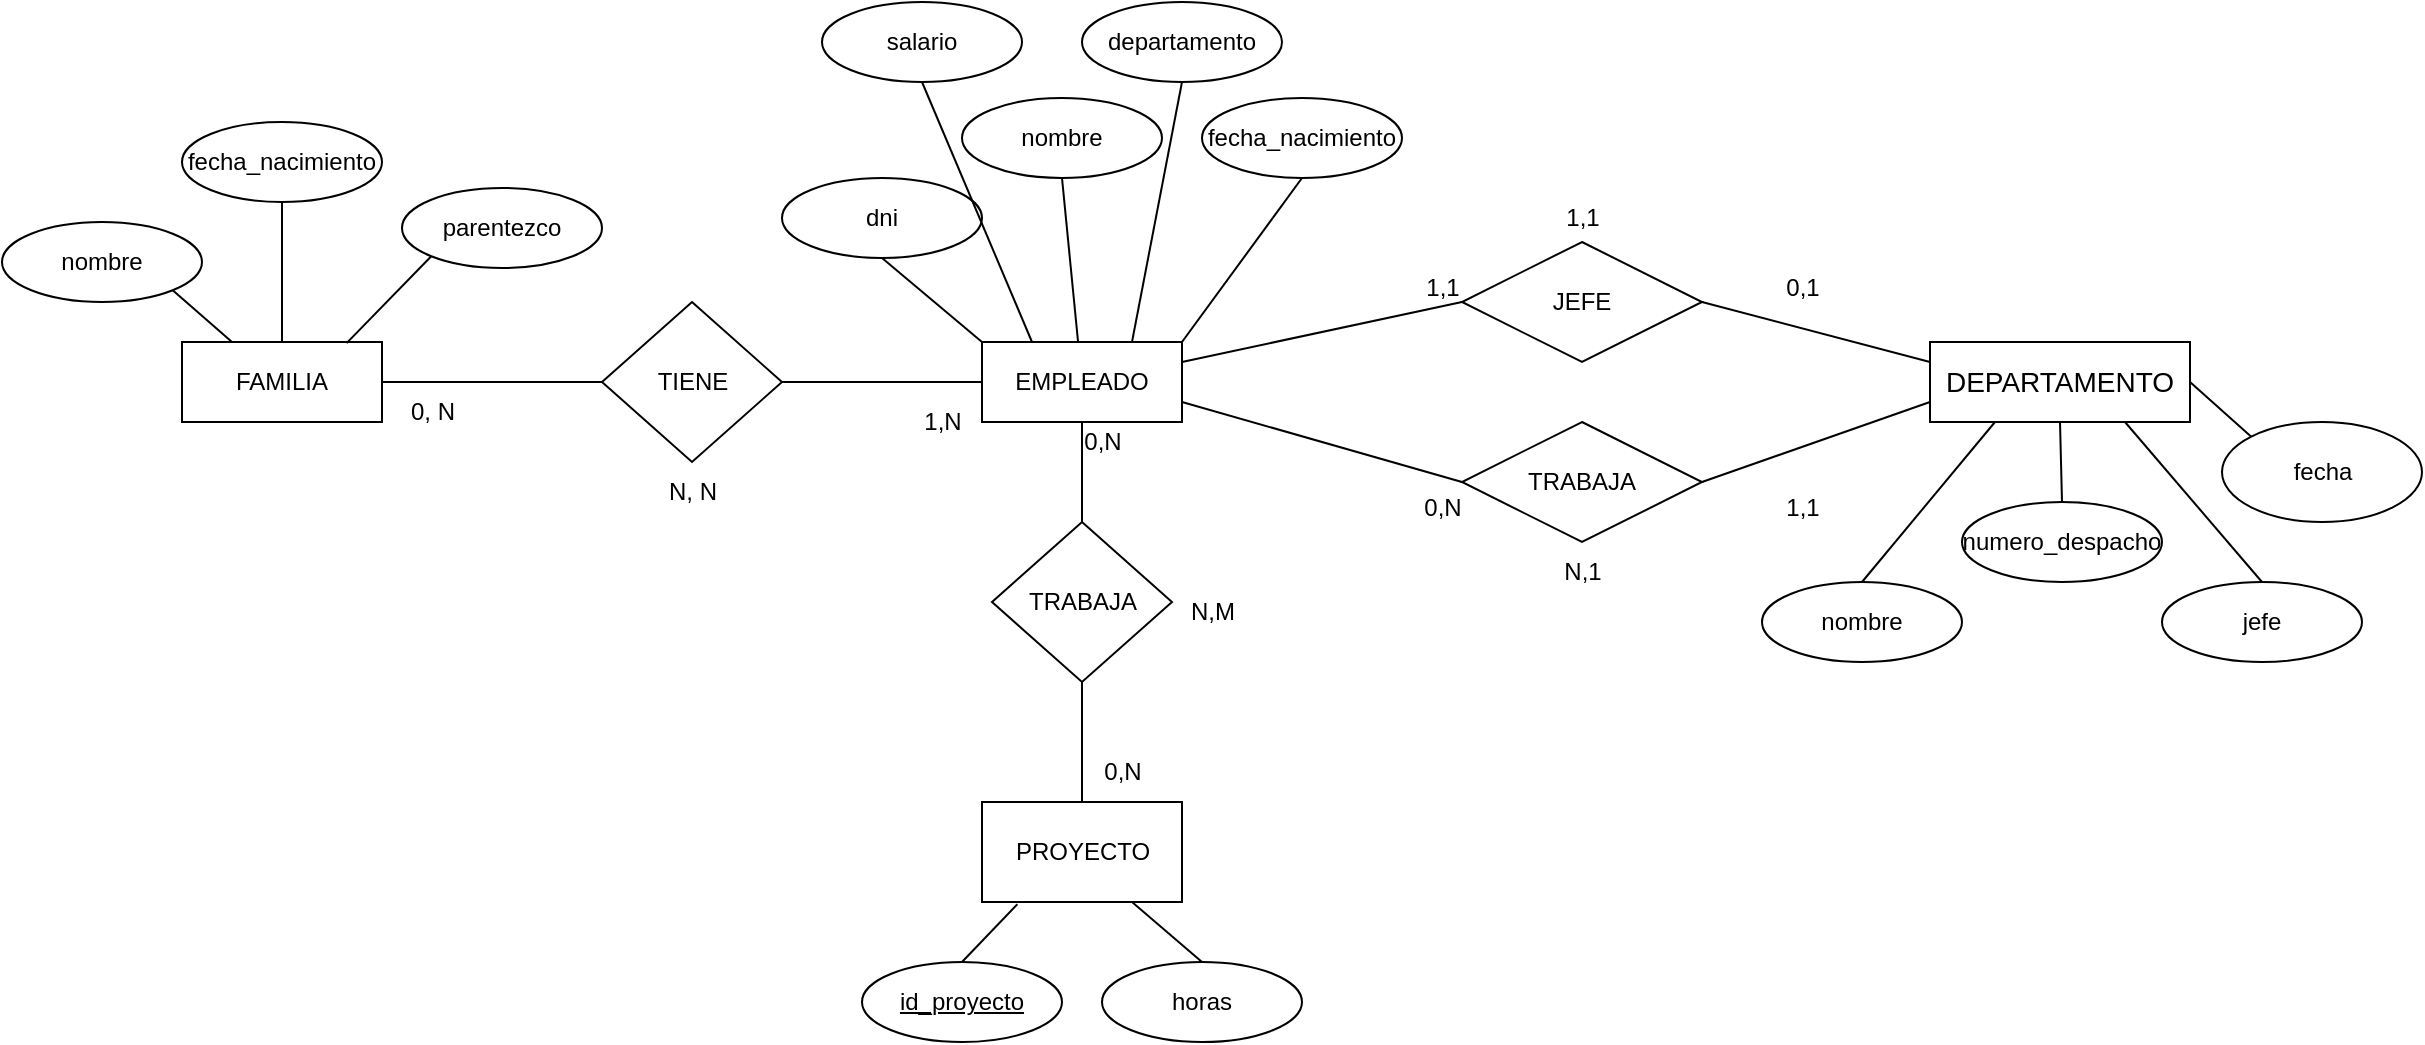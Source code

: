 <mxfile>
    <diagram id="hVuhE_eu6zfQI_iPKAnY" name="Página-1">
        <mxGraphModel dx="2243" dy="841" grid="1" gridSize="10" guides="1" tooltips="1" connect="1" arrows="1" fold="1" page="1" pageScale="1" pageWidth="827" pageHeight="1169" math="0" shadow="0">
            <root>
                <mxCell id="0"/>
                <mxCell id="1" parent="0"/>
                <mxCell id="lrd0yAmh-5YXVnzEDWsj-8" value="TRABAJA" style="shape=rhombus;perimeter=rhombusPerimeter;whiteSpace=wrap;html=1;align=center;" parent="1" vertex="1">
                    <mxGeometry x="340" y="220" width="120" height="60" as="geometry"/>
                </mxCell>
                <mxCell id="lrd0yAmh-5YXVnzEDWsj-9" value="dni" style="ellipse;whiteSpace=wrap;html=1;align=center;" parent="1" vertex="1">
                    <mxGeometry y="98" width="100" height="40" as="geometry"/>
                </mxCell>
                <mxCell id="lrd0yAmh-5YXVnzEDWsj-10" value="nombre" style="ellipse;whiteSpace=wrap;html=1;align=center;" parent="1" vertex="1">
                    <mxGeometry x="90" y="58" width="100" height="40" as="geometry"/>
                </mxCell>
                <mxCell id="lrd0yAmh-5YXVnzEDWsj-11" value="fecha_nacimiento" style="ellipse;whiteSpace=wrap;html=1;align=center;" parent="1" vertex="1">
                    <mxGeometry x="210" y="58" width="100" height="40" as="geometry"/>
                </mxCell>
                <mxCell id="lrd0yAmh-5YXVnzEDWsj-12" value="salario" style="ellipse;whiteSpace=wrap;html=1;align=center;" parent="1" vertex="1">
                    <mxGeometry x="20" y="10" width="100" height="40" as="geometry"/>
                </mxCell>
                <mxCell id="lrd0yAmh-5YXVnzEDWsj-13" value="departamento" style="ellipse;whiteSpace=wrap;html=1;align=center;" parent="1" vertex="1">
                    <mxGeometry x="150" y="10" width="100" height="40" as="geometry"/>
                </mxCell>
                <mxCell id="lrd0yAmh-5YXVnzEDWsj-14" value="EMPLEADO" style="whiteSpace=wrap;html=1;align=center;" parent="1" vertex="1">
                    <mxGeometry x="100" y="180" width="100" height="40" as="geometry"/>
                </mxCell>
                <mxCell id="lrd0yAmh-5YXVnzEDWsj-15" value="&lt;span style=&quot;font-size: 14px;&quot;&gt;DEPARTAMENTO&lt;/span&gt;" style="whiteSpace=wrap;html=1;align=center;" parent="1" vertex="1">
                    <mxGeometry x="574" y="180" width="130" height="40" as="geometry"/>
                </mxCell>
                <mxCell id="lrd0yAmh-5YXVnzEDWsj-16" value="numero_despacho" style="ellipse;whiteSpace=wrap;html=1;align=center;" parent="1" vertex="1">
                    <mxGeometry x="590" y="260" width="100" height="40" as="geometry"/>
                </mxCell>
                <mxCell id="lrd0yAmh-5YXVnzEDWsj-17" value="nombre" style="ellipse;whiteSpace=wrap;html=1;align=center;" parent="1" vertex="1">
                    <mxGeometry x="490" y="300" width="100" height="40" as="geometry"/>
                </mxCell>
                <mxCell id="lrd0yAmh-5YXVnzEDWsj-18" value="jefe" style="ellipse;whiteSpace=wrap;html=1;align=center;" parent="1" vertex="1">
                    <mxGeometry x="690" y="300" width="100" height="40" as="geometry"/>
                </mxCell>
                <mxCell id="lrd0yAmh-5YXVnzEDWsj-19" value="JEFE" style="shape=rhombus;perimeter=rhombusPerimeter;whiteSpace=wrap;html=1;align=center;" parent="1" vertex="1">
                    <mxGeometry x="340" y="130" width="120" height="60" as="geometry"/>
                </mxCell>
                <mxCell id="lrd0yAmh-5YXVnzEDWsj-26" value="" style="endArrow=none;html=1;rounded=0;exitX=0.5;exitY=1;exitDx=0;exitDy=0;entryX=0;entryY=0;entryDx=0;entryDy=0;" parent="1" source="lrd0yAmh-5YXVnzEDWsj-9" target="lrd0yAmh-5YXVnzEDWsj-14" edge="1">
                    <mxGeometry relative="1" as="geometry">
                        <mxPoint x="50" y="150" as="sourcePoint"/>
                        <mxPoint x="210" y="150" as="targetPoint"/>
                    </mxGeometry>
                </mxCell>
                <mxCell id="lrd0yAmh-5YXVnzEDWsj-27" value="" style="endArrow=none;html=1;rounded=0;exitX=0.5;exitY=1;exitDx=0;exitDy=0;entryX=0.25;entryY=0;entryDx=0;entryDy=0;" parent="1" source="lrd0yAmh-5YXVnzEDWsj-12" target="lrd0yAmh-5YXVnzEDWsj-14" edge="1">
                    <mxGeometry relative="1" as="geometry">
                        <mxPoint x="250" y="170" as="sourcePoint"/>
                        <mxPoint x="330" y="300" as="targetPoint"/>
                    </mxGeometry>
                </mxCell>
                <mxCell id="lrd0yAmh-5YXVnzEDWsj-28" value="" style="endArrow=none;html=1;rounded=0;exitX=0.5;exitY=1;exitDx=0;exitDy=0;entryX=0.75;entryY=0;entryDx=0;entryDy=0;" parent="1" source="lrd0yAmh-5YXVnzEDWsj-13" target="lrd0yAmh-5YXVnzEDWsj-14" edge="1">
                    <mxGeometry relative="1" as="geometry">
                        <mxPoint x="290" y="160" as="sourcePoint"/>
                        <mxPoint x="370" y="290" as="targetPoint"/>
                    </mxGeometry>
                </mxCell>
                <mxCell id="lrd0yAmh-5YXVnzEDWsj-29" value="" style="endArrow=none;html=1;rounded=0;exitX=0.5;exitY=1;exitDx=0;exitDy=0;" parent="1" source="lrd0yAmh-5YXVnzEDWsj-10" target="lrd0yAmh-5YXVnzEDWsj-14" edge="1">
                    <mxGeometry relative="1" as="geometry">
                        <mxPoint x="290" y="130" as="sourcePoint"/>
                        <mxPoint x="370" y="260" as="targetPoint"/>
                    </mxGeometry>
                </mxCell>
                <mxCell id="lrd0yAmh-5YXVnzEDWsj-30" value="" style="endArrow=none;html=1;rounded=0;exitX=0.5;exitY=1;exitDx=0;exitDy=0;entryX=1;entryY=0;entryDx=0;entryDy=0;" parent="1" source="lrd0yAmh-5YXVnzEDWsj-11" target="lrd0yAmh-5YXVnzEDWsj-14" edge="1">
                    <mxGeometry relative="1" as="geometry">
                        <mxPoint x="390" y="90" as="sourcePoint"/>
                        <mxPoint x="470" y="220" as="targetPoint"/>
                    </mxGeometry>
                </mxCell>
                <mxCell id="lrd0yAmh-5YXVnzEDWsj-31" value="" style="endArrow=none;html=1;rounded=0;exitX=0.5;exitY=1;exitDx=0;exitDy=0;entryX=0.5;entryY=0;entryDx=0;entryDy=0;" parent="1" source="lrd0yAmh-5YXVnzEDWsj-15" target="lrd0yAmh-5YXVnzEDWsj-16" edge="1">
                    <mxGeometry relative="1" as="geometry">
                        <mxPoint x="580" y="370" as="sourcePoint"/>
                        <mxPoint x="660" y="500" as="targetPoint"/>
                    </mxGeometry>
                </mxCell>
                <mxCell id="lrd0yAmh-5YXVnzEDWsj-32" value="" style="endArrow=none;html=1;rounded=0;exitX=0.25;exitY=1;exitDx=0;exitDy=0;entryX=0.5;entryY=0;entryDx=0;entryDy=0;" parent="1" source="lrd0yAmh-5YXVnzEDWsj-15" target="lrd0yAmh-5YXVnzEDWsj-17" edge="1">
                    <mxGeometry relative="1" as="geometry">
                        <mxPoint x="600" y="390" as="sourcePoint"/>
                        <mxPoint x="680" y="520" as="targetPoint"/>
                    </mxGeometry>
                </mxCell>
                <mxCell id="lrd0yAmh-5YXVnzEDWsj-33" value="" style="endArrow=none;html=1;rounded=0;exitX=0.75;exitY=1;exitDx=0;exitDy=0;entryX=0.5;entryY=0;entryDx=0;entryDy=0;" parent="1" source="lrd0yAmh-5YXVnzEDWsj-15" target="lrd0yAmh-5YXVnzEDWsj-18" edge="1">
                    <mxGeometry relative="1" as="geometry">
                        <mxPoint x="670" y="410" as="sourcePoint"/>
                        <mxPoint x="750" y="540" as="targetPoint"/>
                    </mxGeometry>
                </mxCell>
                <mxCell id="lrd0yAmh-5YXVnzEDWsj-39" value="0,1" style="text;html=1;align=center;verticalAlign=middle;resizable=0;points=[];autosize=1;strokeColor=none;fillColor=none;" parent="1" vertex="1">
                    <mxGeometry x="490" y="138" width="40" height="30" as="geometry"/>
                </mxCell>
                <mxCell id="lrd0yAmh-5YXVnzEDWsj-40" value="1,1" style="text;html=1;align=center;verticalAlign=middle;resizable=0;points=[];autosize=1;strokeColor=none;fillColor=none;" parent="1" vertex="1">
                    <mxGeometry x="490" y="248" width="40" height="30" as="geometry"/>
                </mxCell>
                <mxCell id="lrd0yAmh-5YXVnzEDWsj-41" value="0,N" style="text;html=1;align=center;verticalAlign=middle;resizable=0;points=[];autosize=1;strokeColor=none;fillColor=none;" parent="1" vertex="1">
                    <mxGeometry x="310" y="248" width="40" height="30" as="geometry"/>
                </mxCell>
                <mxCell id="lrd0yAmh-5YXVnzEDWsj-42" value="1,1" style="text;html=1;align=center;verticalAlign=middle;resizable=0;points=[];autosize=1;strokeColor=none;fillColor=none;" parent="1" vertex="1">
                    <mxGeometry x="310" y="138" width="40" height="30" as="geometry"/>
                </mxCell>
                <mxCell id="lrd0yAmh-5YXVnzEDWsj-43" value="1,1" style="text;html=1;align=center;verticalAlign=middle;resizable=0;points=[];autosize=1;strokeColor=none;fillColor=none;" parent="1" vertex="1">
                    <mxGeometry x="380" y="103" width="40" height="30" as="geometry"/>
                </mxCell>
                <mxCell id="lrd0yAmh-5YXVnzEDWsj-44" value="N,1" style="text;html=1;align=center;verticalAlign=middle;resizable=0;points=[];autosize=1;strokeColor=none;fillColor=none;" parent="1" vertex="1">
                    <mxGeometry x="380" y="280" width="40" height="30" as="geometry"/>
                </mxCell>
                <mxCell id="lrd0yAmh-5YXVnzEDWsj-50" value="" style="endArrow=none;html=1;rounded=0;exitX=1;exitY=0.75;exitDx=0;exitDy=0;entryX=0;entryY=0.5;entryDx=0;entryDy=0;" parent="1" source="lrd0yAmh-5YXVnzEDWsj-14" target="lrd0yAmh-5YXVnzEDWsj-8" edge="1">
                    <mxGeometry relative="1" as="geometry">
                        <mxPoint x="330" y="260" as="sourcePoint"/>
                        <mxPoint x="280" y="342" as="targetPoint"/>
                    </mxGeometry>
                </mxCell>
                <mxCell id="lrd0yAmh-5YXVnzEDWsj-51" value="" style="endArrow=none;html=1;rounded=0;exitX=1;exitY=0.25;exitDx=0;exitDy=0;entryX=0;entryY=0.5;entryDx=0;entryDy=0;" parent="1" source="lrd0yAmh-5YXVnzEDWsj-14" target="lrd0yAmh-5YXVnzEDWsj-19" edge="1">
                    <mxGeometry relative="1" as="geometry">
                        <mxPoint x="360" y="320" as="sourcePoint"/>
                        <mxPoint x="310" y="402" as="targetPoint"/>
                    </mxGeometry>
                </mxCell>
                <mxCell id="lrd0yAmh-5YXVnzEDWsj-52" value="" style="endArrow=none;html=1;rounded=0;exitX=1;exitY=0.5;exitDx=0;exitDy=0;entryX=0;entryY=0.25;entryDx=0;entryDy=0;" parent="1" source="lrd0yAmh-5YXVnzEDWsj-19" target="lrd0yAmh-5YXVnzEDWsj-15" edge="1">
                    <mxGeometry relative="1" as="geometry">
                        <mxPoint x="520" y="400" as="sourcePoint"/>
                        <mxPoint x="470" y="482" as="targetPoint"/>
                    </mxGeometry>
                </mxCell>
                <mxCell id="lrd0yAmh-5YXVnzEDWsj-53" value="" style="endArrow=none;html=1;rounded=0;exitX=1;exitY=0.5;exitDx=0;exitDy=0;entryX=0;entryY=0.75;entryDx=0;entryDy=0;" parent="1" source="lrd0yAmh-5YXVnzEDWsj-8" target="lrd0yAmh-5YXVnzEDWsj-15" edge="1">
                    <mxGeometry relative="1" as="geometry">
                        <mxPoint x="530" y="400" as="sourcePoint"/>
                        <mxPoint x="480" y="482" as="targetPoint"/>
                    </mxGeometry>
                </mxCell>
                <mxCell id="GBSmXfpHuttf4K0Lwdqt-2" value="fecha" style="shape=ellipse;html=1;dashed=0;whitespace=wrap;perimeter=ellipsePerimeter;" vertex="1" parent="1">
                    <mxGeometry x="720" y="220" width="100" height="50" as="geometry"/>
                </mxCell>
                <mxCell id="GBSmXfpHuttf4K0Lwdqt-3" value="" style="endArrow=none;html=1;rounded=0;exitX=1;exitY=0.5;exitDx=0;exitDy=0;entryX=0;entryY=0;entryDx=0;entryDy=0;" edge="1" parent="1" source="lrd0yAmh-5YXVnzEDWsj-15" target="GBSmXfpHuttf4K0Lwdqt-2">
                    <mxGeometry relative="1" as="geometry">
                        <mxPoint x="681.5" y="230" as="sourcePoint"/>
                        <mxPoint x="750" y="310" as="targetPoint"/>
                    </mxGeometry>
                </mxCell>
                <mxCell id="GBSmXfpHuttf4K0Lwdqt-5" value="PROYECTO" style="html=1;dashed=0;whitespace=wrap;" vertex="1" parent="1">
                    <mxGeometry x="100" y="410" width="100" height="50" as="geometry"/>
                </mxCell>
                <mxCell id="GBSmXfpHuttf4K0Lwdqt-6" value="" style="endArrow=none;html=1;rounded=0;exitX=0.5;exitY=1;exitDx=0;exitDy=0;entryX=0.5;entryY=0;entryDx=0;entryDy=0;" edge="1" parent="1" source="lrd0yAmh-5YXVnzEDWsj-14" target="GBSmXfpHuttf4K0Lwdqt-9">
                    <mxGeometry relative="1" as="geometry">
                        <mxPoint x="140" y="260" as="sourcePoint"/>
                        <mxPoint x="150" y="270" as="targetPoint"/>
                    </mxGeometry>
                </mxCell>
                <mxCell id="GBSmXfpHuttf4K0Lwdqt-8" value="" style="endArrow=none;html=1;rounded=0;exitX=0.5;exitY=1;exitDx=0;exitDy=0;entryX=0.5;entryY=0;entryDx=0;entryDy=0;" edge="1" parent="1" source="GBSmXfpHuttf4K0Lwdqt-9" target="GBSmXfpHuttf4K0Lwdqt-5">
                    <mxGeometry relative="1" as="geometry">
                        <mxPoint x="149.47" y="340" as="sourcePoint"/>
                        <mxPoint x="149.47" y="390" as="targetPoint"/>
                    </mxGeometry>
                </mxCell>
                <mxCell id="GBSmXfpHuttf4K0Lwdqt-9" value="TRABAJA" style="shape=rhombus;html=1;dashed=0;whitespace=wrap;perimeter=rhombusPerimeter;" vertex="1" parent="1">
                    <mxGeometry x="105" y="270" width="90" height="80" as="geometry"/>
                </mxCell>
                <mxCell id="GBSmXfpHuttf4K0Lwdqt-11" value="0,N" style="text;html=1;align=center;verticalAlign=middle;resizable=0;points=[];autosize=1;strokeColor=none;fillColor=none;" vertex="1" parent="1">
                    <mxGeometry x="150" y="380" width="40" height="30" as="geometry"/>
                </mxCell>
                <mxCell id="GBSmXfpHuttf4K0Lwdqt-12" value="0,N" style="text;html=1;align=center;verticalAlign=middle;resizable=0;points=[];autosize=1;strokeColor=none;fillColor=none;" vertex="1" parent="1">
                    <mxGeometry x="140" y="215" width="40" height="30" as="geometry"/>
                </mxCell>
                <mxCell id="GBSmXfpHuttf4K0Lwdqt-13" value="N,M" style="text;html=1;align=center;verticalAlign=middle;resizable=0;points=[];autosize=1;strokeColor=none;fillColor=none;" vertex="1" parent="1">
                    <mxGeometry x="190" y="300" width="50" height="30" as="geometry"/>
                </mxCell>
                <mxCell id="GBSmXfpHuttf4K0Lwdqt-14" value="&lt;u&gt;id_proyecto&lt;/u&gt;" style="ellipse;whiteSpace=wrap;html=1;align=center;" vertex="1" parent="1">
                    <mxGeometry x="40" y="490" width="100" height="40" as="geometry"/>
                </mxCell>
                <mxCell id="GBSmXfpHuttf4K0Lwdqt-15" value="" style="endArrow=none;html=1;rounded=0;exitX=0.177;exitY=1.022;exitDx=0;exitDy=0;entryX=0.5;entryY=0;entryDx=0;entryDy=0;exitPerimeter=0;" edge="1" parent="1" source="GBSmXfpHuttf4K0Lwdqt-5" target="GBSmXfpHuttf4K0Lwdqt-14">
                    <mxGeometry relative="1" as="geometry">
                        <mxPoint x="160" y="360" as="sourcePoint"/>
                        <mxPoint x="160" y="420" as="targetPoint"/>
                    </mxGeometry>
                </mxCell>
                <mxCell id="GBSmXfpHuttf4K0Lwdqt-16" value="horas" style="ellipse;whiteSpace=wrap;html=1;align=center;" vertex="1" parent="1">
                    <mxGeometry x="160" y="490" width="100" height="40" as="geometry"/>
                </mxCell>
                <mxCell id="GBSmXfpHuttf4K0Lwdqt-17" value="" style="endArrow=none;html=1;rounded=0;exitX=0.75;exitY=1;exitDx=0;exitDy=0;entryX=0.5;entryY=0;entryDx=0;entryDy=0;" edge="1" parent="1" source="GBSmXfpHuttf4K0Lwdqt-5" target="GBSmXfpHuttf4K0Lwdqt-16">
                    <mxGeometry relative="1" as="geometry">
                        <mxPoint x="110" y="470.0" as="sourcePoint"/>
                        <mxPoint x="70" y="520" as="targetPoint"/>
                    </mxGeometry>
                </mxCell>
                <mxCell id="GBSmXfpHuttf4K0Lwdqt-18" value="FAMILIA" style="whiteSpace=wrap;html=1;align=center;" vertex="1" parent="1">
                    <mxGeometry x="-300" y="180" width="100" height="40" as="geometry"/>
                </mxCell>
                <mxCell id="GBSmXfpHuttf4K0Lwdqt-19" value="nombre" style="ellipse;whiteSpace=wrap;html=1;align=center;" vertex="1" parent="1">
                    <mxGeometry x="-390" y="120" width="100" height="40" as="geometry"/>
                </mxCell>
                <mxCell id="GBSmXfpHuttf4K0Lwdqt-20" value="fecha_nacimiento" style="ellipse;whiteSpace=wrap;html=1;align=center;" vertex="1" parent="1">
                    <mxGeometry x="-300" y="70" width="100" height="40" as="geometry"/>
                </mxCell>
                <mxCell id="GBSmXfpHuttf4K0Lwdqt-21" value="parentezco" style="ellipse;whiteSpace=wrap;html=1;align=center;" vertex="1" parent="1">
                    <mxGeometry x="-190" y="103" width="100" height="40" as="geometry"/>
                </mxCell>
                <mxCell id="GBSmXfpHuttf4K0Lwdqt-22" value="" style="endArrow=none;html=1;rounded=0;exitX=1;exitY=1;exitDx=0;exitDy=0;entryX=0.25;entryY=0;entryDx=0;entryDy=0;" edge="1" parent="1" source="GBSmXfpHuttf4K0Lwdqt-19" target="GBSmXfpHuttf4K0Lwdqt-18">
                    <mxGeometry relative="1" as="geometry">
                        <mxPoint x="-390" y="189" as="sourcePoint"/>
                        <mxPoint x="-340" y="231" as="targetPoint"/>
                    </mxGeometry>
                </mxCell>
                <mxCell id="GBSmXfpHuttf4K0Lwdqt-23" value="" style="endArrow=none;html=1;rounded=0;exitX=0.5;exitY=1;exitDx=0;exitDy=0;entryX=0.5;entryY=0;entryDx=0;entryDy=0;" edge="1" parent="1" source="GBSmXfpHuttf4K0Lwdqt-20" target="GBSmXfpHuttf4K0Lwdqt-18">
                    <mxGeometry relative="1" as="geometry">
                        <mxPoint x="-240" y="130" as="sourcePoint"/>
                        <mxPoint x="-190" y="172" as="targetPoint"/>
                    </mxGeometry>
                </mxCell>
                <mxCell id="GBSmXfpHuttf4K0Lwdqt-24" value="" style="endArrow=none;html=1;rounded=0;entryX=0.823;entryY=0.014;entryDx=0;entryDy=0;exitX=0;exitY=1;exitDx=0;exitDy=0;entryPerimeter=0;" edge="1" parent="1" source="GBSmXfpHuttf4K0Lwdqt-21" target="GBSmXfpHuttf4K0Lwdqt-18">
                    <mxGeometry relative="1" as="geometry">
                        <mxPoint x="-150" y="170" as="sourcePoint"/>
                        <mxPoint x="130" y="210" as="targetPoint"/>
                    </mxGeometry>
                </mxCell>
                <mxCell id="GBSmXfpHuttf4K0Lwdqt-25" value="TIENE" style="shape=rhombus;html=1;dashed=0;whitespace=wrap;perimeter=rhombusPerimeter;" vertex="1" parent="1">
                    <mxGeometry x="-90" y="160" width="90" height="80" as="geometry"/>
                </mxCell>
                <mxCell id="GBSmXfpHuttf4K0Lwdqt-26" value="" style="endArrow=none;html=1;rounded=0;exitX=0;exitY=0.5;exitDx=0;exitDy=0;entryX=1;entryY=0.5;entryDx=0;entryDy=0;" edge="1" parent="1" source="GBSmXfpHuttf4K0Lwdqt-25" target="GBSmXfpHuttf4K0Lwdqt-18">
                    <mxGeometry relative="1" as="geometry">
                        <mxPoint x="-165.168" y="147.217" as="sourcePoint"/>
                        <mxPoint x="-180" y="205" as="targetPoint"/>
                    </mxGeometry>
                </mxCell>
                <mxCell id="GBSmXfpHuttf4K0Lwdqt-27" value="" style="endArrow=none;html=1;rounded=0;entryX=1;entryY=0.5;entryDx=0;entryDy=0;exitX=0;exitY=0.5;exitDx=0;exitDy=0;" edge="1" parent="1" source="lrd0yAmh-5YXVnzEDWsj-14" target="GBSmXfpHuttf4K0Lwdqt-25">
                    <mxGeometry relative="1" as="geometry">
                        <mxPoint x="-155.168" y="157.217" as="sourcePoint"/>
                        <mxPoint x="-197.7" y="210.56" as="targetPoint"/>
                    </mxGeometry>
                </mxCell>
                <mxCell id="GBSmXfpHuttf4K0Lwdqt-28" value="1,N" style="text;html=1;align=center;verticalAlign=middle;resizable=0;points=[];autosize=1;strokeColor=none;fillColor=none;" vertex="1" parent="1">
                    <mxGeometry x="60" y="205" width="40" height="30" as="geometry"/>
                </mxCell>
                <mxCell id="GBSmXfpHuttf4K0Lwdqt-29" value="0, N" style="text;html=1;align=center;verticalAlign=middle;resizable=0;points=[];autosize=1;strokeColor=none;fillColor=none;" vertex="1" parent="1">
                    <mxGeometry x="-200" y="200" width="50" height="30" as="geometry"/>
                </mxCell>
                <mxCell id="GBSmXfpHuttf4K0Lwdqt-30" value="N, N" style="text;html=1;align=center;verticalAlign=middle;resizable=0;points=[];autosize=1;strokeColor=none;fillColor=none;" vertex="1" parent="1">
                    <mxGeometry x="-70" y="240" width="50" height="30" as="geometry"/>
                </mxCell>
            </root>
        </mxGraphModel>
    </diagram>
</mxfile>